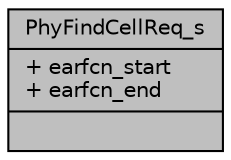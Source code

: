 digraph "PhyFindCellReq_s"
{
 // LATEX_PDF_SIZE
  edge [fontname="Helvetica",fontsize="10",labelfontname="Helvetica",labelfontsize="10"];
  node [fontname="Helvetica",fontsize="10",shape=record];
  Node1 [label="{PhyFindCellReq_s\n|+ earfcn_start\l+ earfcn_end\l|}",height=0.2,width=0.4,color="black", fillcolor="grey75", style="filled", fontcolor="black",tooltip=" "];
}
